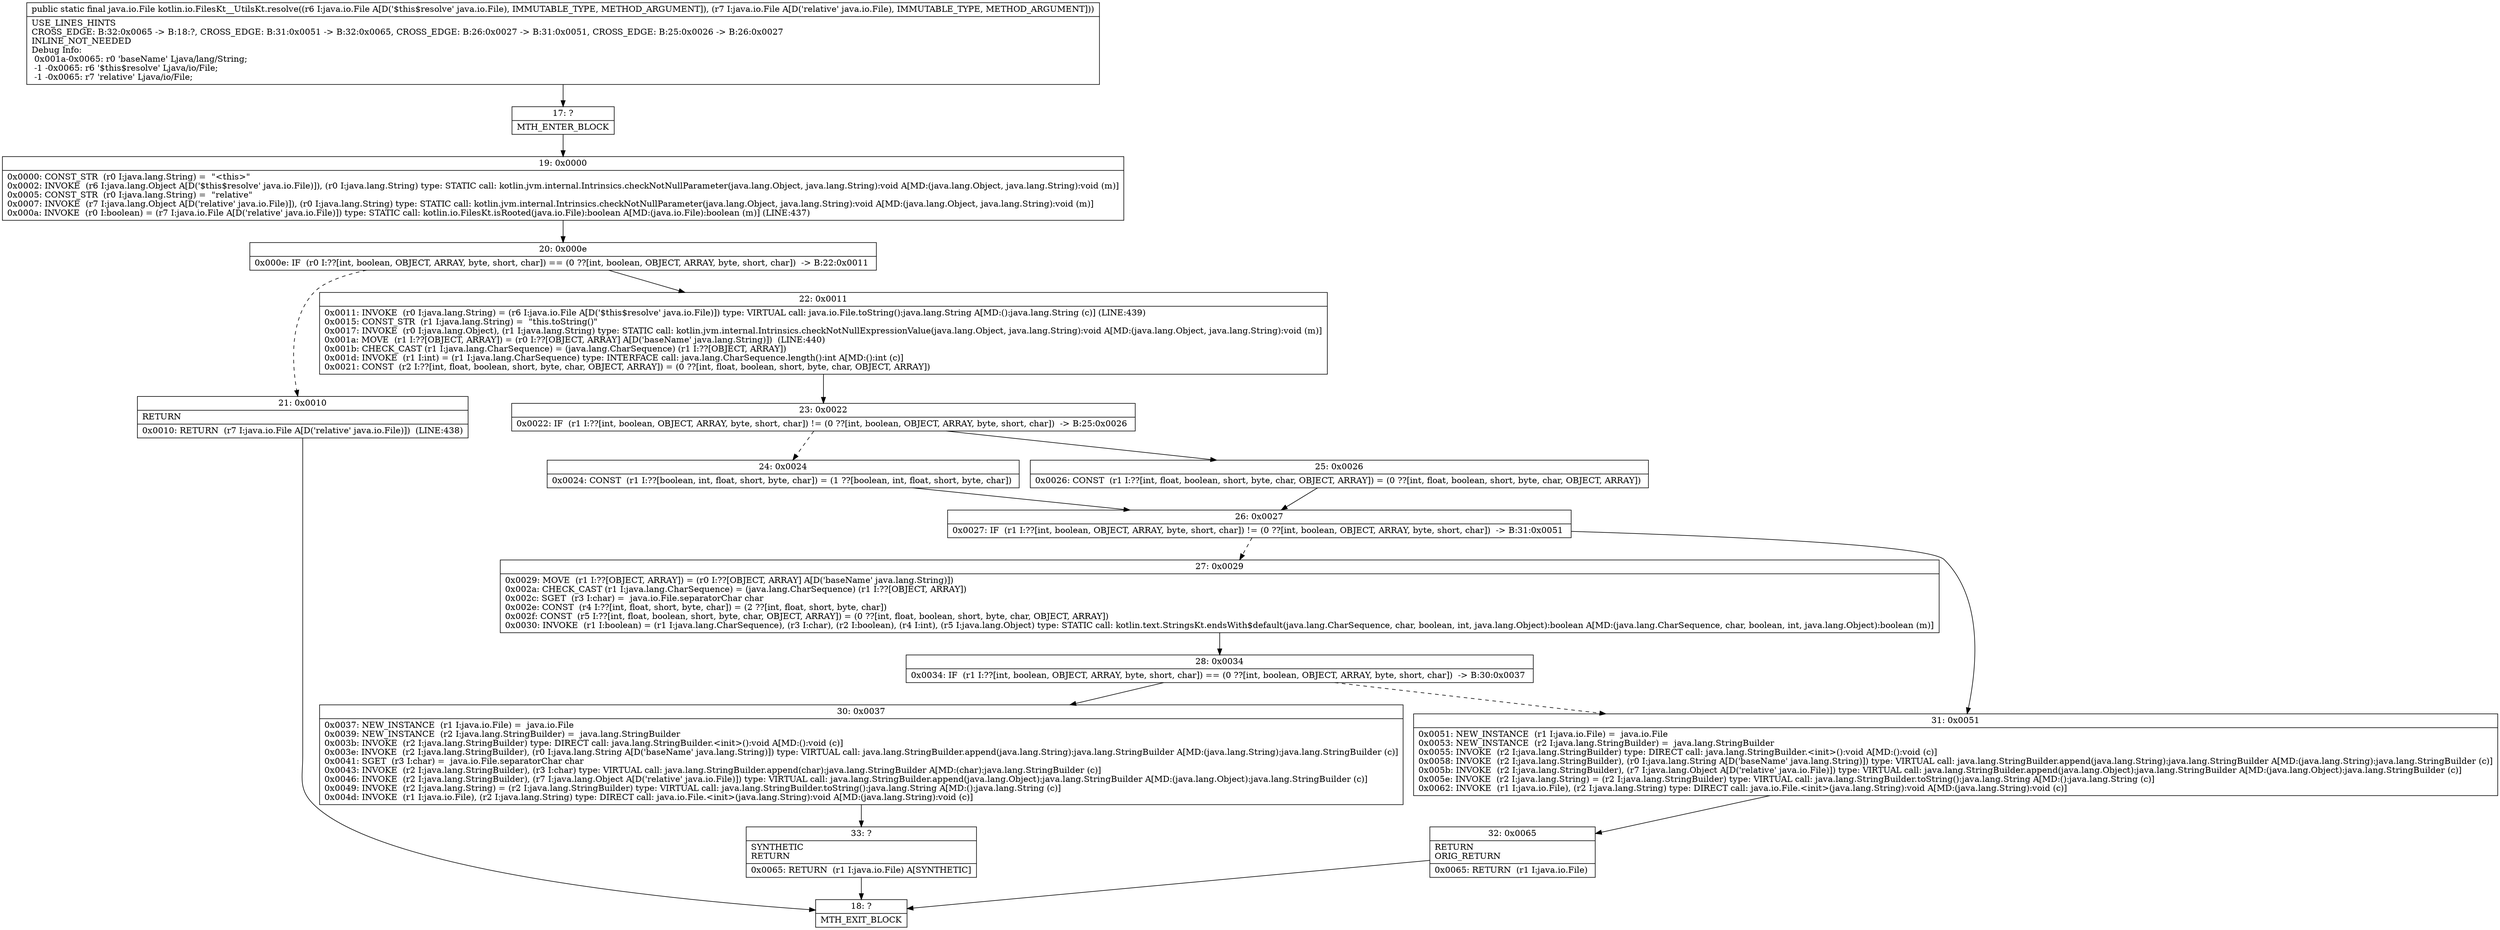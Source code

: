 digraph "CFG forkotlin.io.FilesKt__UtilsKt.resolve(Ljava\/io\/File;Ljava\/io\/File;)Ljava\/io\/File;" {
Node_17 [shape=record,label="{17\:\ ?|MTH_ENTER_BLOCK\l}"];
Node_19 [shape=record,label="{19\:\ 0x0000|0x0000: CONST_STR  (r0 I:java.lang.String) =  \"\<this\>\" \l0x0002: INVOKE  (r6 I:java.lang.Object A[D('$this$resolve' java.io.File)]), (r0 I:java.lang.String) type: STATIC call: kotlin.jvm.internal.Intrinsics.checkNotNullParameter(java.lang.Object, java.lang.String):void A[MD:(java.lang.Object, java.lang.String):void (m)]\l0x0005: CONST_STR  (r0 I:java.lang.String) =  \"relative\" \l0x0007: INVOKE  (r7 I:java.lang.Object A[D('relative' java.io.File)]), (r0 I:java.lang.String) type: STATIC call: kotlin.jvm.internal.Intrinsics.checkNotNullParameter(java.lang.Object, java.lang.String):void A[MD:(java.lang.Object, java.lang.String):void (m)]\l0x000a: INVOKE  (r0 I:boolean) = (r7 I:java.io.File A[D('relative' java.io.File)]) type: STATIC call: kotlin.io.FilesKt.isRooted(java.io.File):boolean A[MD:(java.io.File):boolean (m)] (LINE:437)\l}"];
Node_20 [shape=record,label="{20\:\ 0x000e|0x000e: IF  (r0 I:??[int, boolean, OBJECT, ARRAY, byte, short, char]) == (0 ??[int, boolean, OBJECT, ARRAY, byte, short, char])  \-\> B:22:0x0011 \l}"];
Node_21 [shape=record,label="{21\:\ 0x0010|RETURN\l|0x0010: RETURN  (r7 I:java.io.File A[D('relative' java.io.File)])  (LINE:438)\l}"];
Node_18 [shape=record,label="{18\:\ ?|MTH_EXIT_BLOCK\l}"];
Node_22 [shape=record,label="{22\:\ 0x0011|0x0011: INVOKE  (r0 I:java.lang.String) = (r6 I:java.io.File A[D('$this$resolve' java.io.File)]) type: VIRTUAL call: java.io.File.toString():java.lang.String A[MD:():java.lang.String (c)] (LINE:439)\l0x0015: CONST_STR  (r1 I:java.lang.String) =  \"this.toString()\" \l0x0017: INVOKE  (r0 I:java.lang.Object), (r1 I:java.lang.String) type: STATIC call: kotlin.jvm.internal.Intrinsics.checkNotNullExpressionValue(java.lang.Object, java.lang.String):void A[MD:(java.lang.Object, java.lang.String):void (m)]\l0x001a: MOVE  (r1 I:??[OBJECT, ARRAY]) = (r0 I:??[OBJECT, ARRAY] A[D('baseName' java.lang.String)])  (LINE:440)\l0x001b: CHECK_CAST (r1 I:java.lang.CharSequence) = (java.lang.CharSequence) (r1 I:??[OBJECT, ARRAY]) \l0x001d: INVOKE  (r1 I:int) = (r1 I:java.lang.CharSequence) type: INTERFACE call: java.lang.CharSequence.length():int A[MD:():int (c)]\l0x0021: CONST  (r2 I:??[int, float, boolean, short, byte, char, OBJECT, ARRAY]) = (0 ??[int, float, boolean, short, byte, char, OBJECT, ARRAY]) \l}"];
Node_23 [shape=record,label="{23\:\ 0x0022|0x0022: IF  (r1 I:??[int, boolean, OBJECT, ARRAY, byte, short, char]) != (0 ??[int, boolean, OBJECT, ARRAY, byte, short, char])  \-\> B:25:0x0026 \l}"];
Node_24 [shape=record,label="{24\:\ 0x0024|0x0024: CONST  (r1 I:??[boolean, int, float, short, byte, char]) = (1 ??[boolean, int, float, short, byte, char]) \l}"];
Node_26 [shape=record,label="{26\:\ 0x0027|0x0027: IF  (r1 I:??[int, boolean, OBJECT, ARRAY, byte, short, char]) != (0 ??[int, boolean, OBJECT, ARRAY, byte, short, char])  \-\> B:31:0x0051 \l}"];
Node_27 [shape=record,label="{27\:\ 0x0029|0x0029: MOVE  (r1 I:??[OBJECT, ARRAY]) = (r0 I:??[OBJECT, ARRAY] A[D('baseName' java.lang.String)]) \l0x002a: CHECK_CAST (r1 I:java.lang.CharSequence) = (java.lang.CharSequence) (r1 I:??[OBJECT, ARRAY]) \l0x002c: SGET  (r3 I:char) =  java.io.File.separatorChar char \l0x002e: CONST  (r4 I:??[int, float, short, byte, char]) = (2 ??[int, float, short, byte, char]) \l0x002f: CONST  (r5 I:??[int, float, boolean, short, byte, char, OBJECT, ARRAY]) = (0 ??[int, float, boolean, short, byte, char, OBJECT, ARRAY]) \l0x0030: INVOKE  (r1 I:boolean) = (r1 I:java.lang.CharSequence), (r3 I:char), (r2 I:boolean), (r4 I:int), (r5 I:java.lang.Object) type: STATIC call: kotlin.text.StringsKt.endsWith$default(java.lang.CharSequence, char, boolean, int, java.lang.Object):boolean A[MD:(java.lang.CharSequence, char, boolean, int, java.lang.Object):boolean (m)]\l}"];
Node_28 [shape=record,label="{28\:\ 0x0034|0x0034: IF  (r1 I:??[int, boolean, OBJECT, ARRAY, byte, short, char]) == (0 ??[int, boolean, OBJECT, ARRAY, byte, short, char])  \-\> B:30:0x0037 \l}"];
Node_30 [shape=record,label="{30\:\ 0x0037|0x0037: NEW_INSTANCE  (r1 I:java.io.File) =  java.io.File \l0x0039: NEW_INSTANCE  (r2 I:java.lang.StringBuilder) =  java.lang.StringBuilder \l0x003b: INVOKE  (r2 I:java.lang.StringBuilder) type: DIRECT call: java.lang.StringBuilder.\<init\>():void A[MD:():void (c)]\l0x003e: INVOKE  (r2 I:java.lang.StringBuilder), (r0 I:java.lang.String A[D('baseName' java.lang.String)]) type: VIRTUAL call: java.lang.StringBuilder.append(java.lang.String):java.lang.StringBuilder A[MD:(java.lang.String):java.lang.StringBuilder (c)]\l0x0041: SGET  (r3 I:char) =  java.io.File.separatorChar char \l0x0043: INVOKE  (r2 I:java.lang.StringBuilder), (r3 I:char) type: VIRTUAL call: java.lang.StringBuilder.append(char):java.lang.StringBuilder A[MD:(char):java.lang.StringBuilder (c)]\l0x0046: INVOKE  (r2 I:java.lang.StringBuilder), (r7 I:java.lang.Object A[D('relative' java.io.File)]) type: VIRTUAL call: java.lang.StringBuilder.append(java.lang.Object):java.lang.StringBuilder A[MD:(java.lang.Object):java.lang.StringBuilder (c)]\l0x0049: INVOKE  (r2 I:java.lang.String) = (r2 I:java.lang.StringBuilder) type: VIRTUAL call: java.lang.StringBuilder.toString():java.lang.String A[MD:():java.lang.String (c)]\l0x004d: INVOKE  (r1 I:java.io.File), (r2 I:java.lang.String) type: DIRECT call: java.io.File.\<init\>(java.lang.String):void A[MD:(java.lang.String):void (c)]\l}"];
Node_33 [shape=record,label="{33\:\ ?|SYNTHETIC\lRETURN\l|0x0065: RETURN  (r1 I:java.io.File) A[SYNTHETIC]\l}"];
Node_31 [shape=record,label="{31\:\ 0x0051|0x0051: NEW_INSTANCE  (r1 I:java.io.File) =  java.io.File \l0x0053: NEW_INSTANCE  (r2 I:java.lang.StringBuilder) =  java.lang.StringBuilder \l0x0055: INVOKE  (r2 I:java.lang.StringBuilder) type: DIRECT call: java.lang.StringBuilder.\<init\>():void A[MD:():void (c)]\l0x0058: INVOKE  (r2 I:java.lang.StringBuilder), (r0 I:java.lang.String A[D('baseName' java.lang.String)]) type: VIRTUAL call: java.lang.StringBuilder.append(java.lang.String):java.lang.StringBuilder A[MD:(java.lang.String):java.lang.StringBuilder (c)]\l0x005b: INVOKE  (r2 I:java.lang.StringBuilder), (r7 I:java.lang.Object A[D('relative' java.io.File)]) type: VIRTUAL call: java.lang.StringBuilder.append(java.lang.Object):java.lang.StringBuilder A[MD:(java.lang.Object):java.lang.StringBuilder (c)]\l0x005e: INVOKE  (r2 I:java.lang.String) = (r2 I:java.lang.StringBuilder) type: VIRTUAL call: java.lang.StringBuilder.toString():java.lang.String A[MD:():java.lang.String (c)]\l0x0062: INVOKE  (r1 I:java.io.File), (r2 I:java.lang.String) type: DIRECT call: java.io.File.\<init\>(java.lang.String):void A[MD:(java.lang.String):void (c)]\l}"];
Node_32 [shape=record,label="{32\:\ 0x0065|RETURN\lORIG_RETURN\l|0x0065: RETURN  (r1 I:java.io.File) \l}"];
Node_25 [shape=record,label="{25\:\ 0x0026|0x0026: CONST  (r1 I:??[int, float, boolean, short, byte, char, OBJECT, ARRAY]) = (0 ??[int, float, boolean, short, byte, char, OBJECT, ARRAY]) \l}"];
MethodNode[shape=record,label="{public static final java.io.File kotlin.io.FilesKt__UtilsKt.resolve((r6 I:java.io.File A[D('$this$resolve' java.io.File), IMMUTABLE_TYPE, METHOD_ARGUMENT]), (r7 I:java.io.File A[D('relative' java.io.File), IMMUTABLE_TYPE, METHOD_ARGUMENT]))  | USE_LINES_HINTS\lCROSS_EDGE: B:32:0x0065 \-\> B:18:?, CROSS_EDGE: B:31:0x0051 \-\> B:32:0x0065, CROSS_EDGE: B:26:0x0027 \-\> B:31:0x0051, CROSS_EDGE: B:25:0x0026 \-\> B:26:0x0027\lINLINE_NOT_NEEDED\lDebug Info:\l  0x001a\-0x0065: r0 'baseName' Ljava\/lang\/String;\l  \-1 \-0x0065: r6 '$this$resolve' Ljava\/io\/File;\l  \-1 \-0x0065: r7 'relative' Ljava\/io\/File;\l}"];
MethodNode -> Node_17;Node_17 -> Node_19;
Node_19 -> Node_20;
Node_20 -> Node_21[style=dashed];
Node_20 -> Node_22;
Node_21 -> Node_18;
Node_22 -> Node_23;
Node_23 -> Node_24[style=dashed];
Node_23 -> Node_25;
Node_24 -> Node_26;
Node_26 -> Node_27[style=dashed];
Node_26 -> Node_31;
Node_27 -> Node_28;
Node_28 -> Node_30;
Node_28 -> Node_31[style=dashed];
Node_30 -> Node_33;
Node_33 -> Node_18;
Node_31 -> Node_32;
Node_32 -> Node_18;
Node_25 -> Node_26;
}

